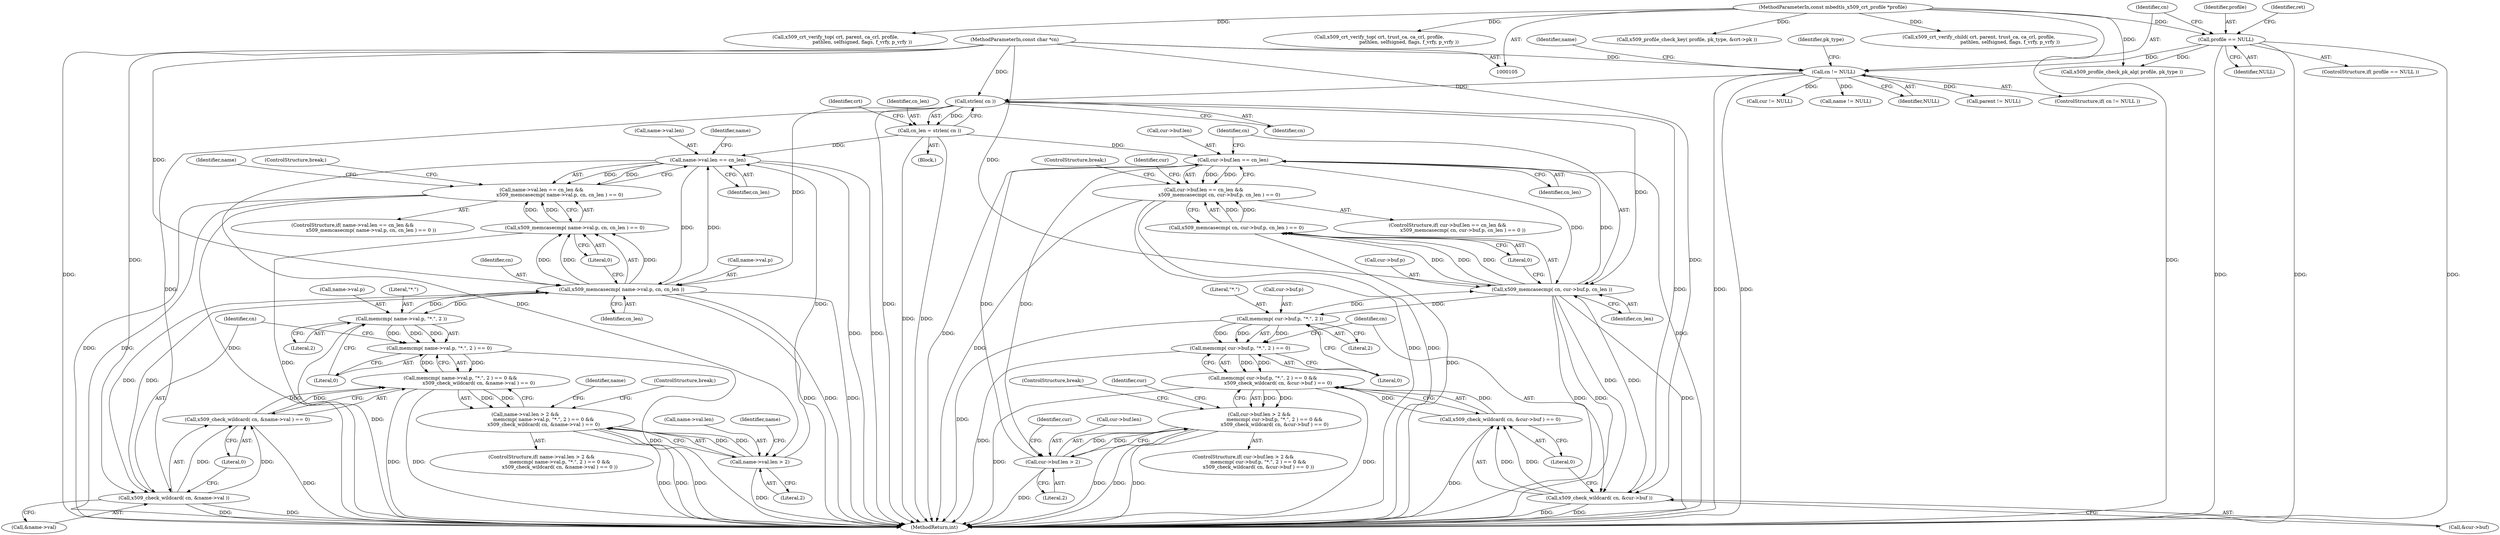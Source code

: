 digraph "0_mbedtls_31458a18788b0cf0b722acda9bb2f2fe13a3fb32_0@API" {
"1000158" [label="(Call,strlen( cn ))"];
"1000146" [label="(Call,cn != NULL)"];
"1000110" [label="(MethodParameterIn,const char *cn)"];
"1000137" [label="(Call,profile == NULL)"];
"1000109" [label="(MethodParameterIn,const mbedtls_x509_crt_profile *profile)"];
"1000156" [label="(Call,cn_len = strlen( cn ))"];
"1000180" [label="(Call,cur->buf.len == cn_len)"];
"1000179" [label="(Call,cur->buf.len == cn_len &&\n                    x509_memcasecmp( cn, cur->buf.p, cn_len ) == 0)"];
"1000188" [label="(Call,x509_memcasecmp( cn, cur->buf.p, cn_len ))"];
"1000187" [label="(Call,x509_memcasecmp( cn, cur->buf.p, cn_len ) == 0)"];
"1000209" [label="(Call,memcmp( cur->buf.p, \"*.\", 2 ))"];
"1000208" [label="(Call,memcmp( cur->buf.p, \"*.\", 2 ) == 0)"];
"1000207" [label="(Call,memcmp( cur->buf.p, \"*.\", 2 ) == 0 &&\n                    x509_check_wildcard( cn, &cur->buf ) == 0)"];
"1000199" [label="(Call,cur->buf.len > 2 &&\n                    memcmp( cur->buf.p, \"*.\", 2 ) == 0 &&\n                    x509_check_wildcard( cn, &cur->buf ) == 0)"];
"1000219" [label="(Call,x509_check_wildcard( cn, &cur->buf ))"];
"1000218" [label="(Call,x509_check_wildcard( cn, &cur->buf ) == 0)"];
"1000200" [label="(Call,cur->buf.len > 2)"];
"1000260" [label="(Call,name->val.len == cn_len)"];
"1000259" [label="(Call,name->val.len == cn_len &&\n                        x509_memcasecmp( name->val.p, cn, cn_len ) == 0)"];
"1000268" [label="(Call,x509_memcasecmp( name->val.p, cn, cn_len ))"];
"1000267" [label="(Call,x509_memcasecmp( name->val.p, cn, cn_len ) == 0)"];
"1000289" [label="(Call,memcmp( name->val.p, \"*.\", 2 ))"];
"1000288" [label="(Call,memcmp( name->val.p, \"*.\", 2 ) == 0)"];
"1000287" [label="(Call,memcmp( name->val.p, \"*.\", 2 ) == 0 &&\n                        x509_check_wildcard( cn, &name->val ) == 0)"];
"1000279" [label="(Call,name->val.len > 2 &&\n                        memcmp( name->val.p, \"*.\", 2 ) == 0 &&\n                        x509_check_wildcard( cn, &name->val ) == 0)"];
"1000299" [label="(Call,x509_check_wildcard( cn, &name->val ))"];
"1000298" [label="(Call,x509_check_wildcard( cn, &name->val ) == 0)"];
"1000280" [label="(Call,name->val.len > 2)"];
"1000208" [label="(Call,memcmp( cur->buf.p, \"*.\", 2 ) == 0)"];
"1000277" [label="(ControlStructure,break;)"];
"1000212" [label="(Identifier,cur)"];
"1000288" [label="(Call,memcmp( name->val.p, \"*.\", 2 ) == 0)"];
"1000276" [label="(Literal,0)"];
"1000210" [label="(Call,cur->buf.p)"];
"1000278" [label="(ControlStructure,if( name->val.len > 2 &&\n                        memcmp( name->val.p, \"*.\", 2 ) == 0 &&\n                        x509_check_wildcard( cn, &name->val ) == 0 ))"];
"1000197" [label="(ControlStructure,break;)"];
"1000216" [label="(Literal,2)"];
"1000190" [label="(Call,cur->buf.p)"];
"1000308" [label="(Identifier,name)"];
"1000260" [label="(Call,name->val.len == cn_len)"];
"1000300" [label="(Identifier,cn)"];
"1000188" [label="(Call,x509_memcasecmp( cn, cur->buf.p, cn_len ))"];
"1000382" [label="(Call,x509_crt_verify_top( crt, parent, ca_crl, profile,\n                                   pathlen, selfsigned, flags, f_vrfy, p_vrfy ))"];
"1000217" [label="(Literal,0)"];
"1000195" [label="(Identifier,cn_len)"];
"1000497" [label="(MethodReturn,int)"];
"1000199" [label="(Call,cur->buf.len > 2 &&\n                    memcmp( cur->buf.p, \"*.\", 2 ) == 0 &&\n                    x509_check_wildcard( cn, &cur->buf ) == 0)"];
"1000159" [label="(Identifier,cn)"];
"1000137" [label="(Call,profile == NULL)"];
"1000158" [label="(Call,strlen( cn ))"];
"1000451" [label="(Call,x509_crt_verify_top( crt, trust_ca, ca_crl, profile,\n                                       pathlen, selfsigned, flags, f_vrfy, p_vrfy ))"];
"1000174" [label="(Call,cur != NULL)"];
"1000269" [label="(Call,name->val.p)"];
"1000305" [label="(Literal,0)"];
"1000151" [label="(Identifier,name)"];
"1000189" [label="(Identifier,cn)"];
"1000299" [label="(Call,x509_check_wildcard( cn, &name->val ))"];
"1000261" [label="(Call,name->val.len)"];
"1000275" [label="(Identifier,cn_len)"];
"1000306" [label="(ControlStructure,break;)"];
"1000266" [label="(Identifier,cn_len)"];
"1000271" [label="(Identifier,name)"];
"1000280" [label="(Call,name->val.len > 2)"];
"1000196" [label="(Literal,0)"];
"1000149" [label="(Block,)"];
"1000156" [label="(Call,cn_len = strlen( cn ))"];
"1000268" [label="(Call,x509_memcasecmp( name->val.p, cn, cn_len ))"];
"1000221" [label="(Call,&cur->buf)"];
"1000201" [label="(Call,cur->buf.len)"];
"1000146" [label="(Call,cn != NULL)"];
"1000286" [label="(Literal,2)"];
"1000290" [label="(Call,name->val.p)"];
"1000258" [label="(ControlStructure,if( name->val.len == cn_len &&\n                        x509_memcasecmp( name->val.p, cn, cn_len ) == 0 ))"];
"1000138" [label="(Identifier,profile)"];
"1000179" [label="(Call,cur->buf.len == cn_len &&\n                    x509_memcasecmp( cn, cur->buf.p, cn_len ) == 0)"];
"1000142" [label="(Identifier,ret)"];
"1000220" [label="(Identifier,cn)"];
"1000147" [label="(Identifier,cn)"];
"1000207" [label="(Call,memcmp( cur->buf.p, \"*.\", 2 ) == 0 &&\n                    x509_check_wildcard( cn, &cur->buf ) == 0)"];
"1000281" [label="(Call,name->val.len)"];
"1000225" [label="(Literal,0)"];
"1000289" [label="(Call,memcmp( name->val.p, \"*.\", 2 ))"];
"1000215" [label="(Literal,\"*.\")"];
"1000292" [label="(Identifier,name)"];
"1000219" [label="(Call,x509_check_wildcard( cn, &cur->buf ))"];
"1000203" [label="(Identifier,cur)"];
"1000279" [label="(Call,name->val.len > 2 &&\n                        memcmp( name->val.p, \"*.\", 2 ) == 0 &&\n                        x509_check_wildcard( cn, &name->val ) == 0)"];
"1000157" [label="(Identifier,cn_len)"];
"1000287" [label="(Call,memcmp( name->val.p, \"*.\", 2 ) == 0 &&\n                        x509_check_wildcard( cn, &name->val ) == 0)"];
"1000139" [label="(Identifier,NULL)"];
"1000296" [label="(Literal,2)"];
"1000321" [label="(Identifier,pk_type)"];
"1000244" [label="(Call,name != NULL)"];
"1000295" [label="(Literal,\"*.\")"];
"1000200" [label="(Call,cur->buf.len > 2)"];
"1000206" [label="(Literal,2)"];
"1000329" [label="(Call,x509_profile_check_pk_alg( profile, pk_type ))"];
"1000148" [label="(Identifier,NULL)"];
"1000259" [label="(Call,name->val.len == cn_len &&\n                        x509_memcasecmp( name->val.p, cn, cn_len ) == 0)"];
"1000274" [label="(Identifier,cn)"];
"1000339" [label="(Call,x509_profile_check_key( profile, pk_type, &crt->pk ))"];
"1000209" [label="(Call,memcmp( cur->buf.p, \"*.\", 2 ))"];
"1000298" [label="(Call,x509_check_wildcard( cn, &name->val ) == 0)"];
"1000110" [label="(MethodParameterIn,const char *cn)"];
"1000267" [label="(Call,x509_memcasecmp( name->val.p, cn, cn_len ) == 0)"];
"1000227" [label="(ControlStructure,break;)"];
"1000178" [label="(ControlStructure,if( cur->buf.len == cn_len &&\n                    x509_memcasecmp( cn, cur->buf.p, cn_len ) == 0 ))"];
"1000283" [label="(Identifier,name)"];
"1000163" [label="(Identifier,crt)"];
"1000218" [label="(Call,x509_check_wildcard( cn, &cur->buf ) == 0)"];
"1000187" [label="(Call,x509_memcasecmp( cn, cur->buf.p, cn_len ) == 0)"];
"1000297" [label="(Literal,0)"];
"1000109" [label="(MethodParameterIn,const mbedtls_x509_crt_profile *profile)"];
"1000301" [label="(Call,&name->val)"];
"1000355" [label="(Call,parent != NULL)"];
"1000145" [label="(ControlStructure,if( cn != NULL ))"];
"1000431" [label="(Call,x509_crt_verify_child( crt, parent, trust_ca, ca_crl, profile,\n                                         pathlen, selfsigned, flags, f_vrfy, p_vrfy ))"];
"1000136" [label="(ControlStructure,if( profile == NULL ))"];
"1000180" [label="(Call,cur->buf.len == cn_len)"];
"1000229" [label="(Identifier,cur)"];
"1000181" [label="(Call,cur->buf.len)"];
"1000198" [label="(ControlStructure,if( cur->buf.len > 2 &&\n                    memcmp( cur->buf.p, \"*.\", 2 ) == 0 &&\n                    x509_check_wildcard( cn, &cur->buf ) == 0 ))"];
"1000186" [label="(Identifier,cn_len)"];
"1000158" -> "1000156"  [label="AST: "];
"1000158" -> "1000159"  [label="CFG: "];
"1000159" -> "1000158"  [label="AST: "];
"1000156" -> "1000158"  [label="CFG: "];
"1000158" -> "1000497"  [label="DDG: "];
"1000158" -> "1000156"  [label="DDG: "];
"1000146" -> "1000158"  [label="DDG: "];
"1000110" -> "1000158"  [label="DDG: "];
"1000158" -> "1000188"  [label="DDG: "];
"1000158" -> "1000219"  [label="DDG: "];
"1000158" -> "1000268"  [label="DDG: "];
"1000158" -> "1000299"  [label="DDG: "];
"1000146" -> "1000145"  [label="AST: "];
"1000146" -> "1000148"  [label="CFG: "];
"1000147" -> "1000146"  [label="AST: "];
"1000148" -> "1000146"  [label="AST: "];
"1000151" -> "1000146"  [label="CFG: "];
"1000321" -> "1000146"  [label="CFG: "];
"1000146" -> "1000497"  [label="DDG: "];
"1000146" -> "1000497"  [label="DDG: "];
"1000110" -> "1000146"  [label="DDG: "];
"1000137" -> "1000146"  [label="DDG: "];
"1000146" -> "1000174"  [label="DDG: "];
"1000146" -> "1000244"  [label="DDG: "];
"1000146" -> "1000355"  [label="DDG: "];
"1000110" -> "1000105"  [label="AST: "];
"1000110" -> "1000497"  [label="DDG: "];
"1000110" -> "1000188"  [label="DDG: "];
"1000110" -> "1000219"  [label="DDG: "];
"1000110" -> "1000268"  [label="DDG: "];
"1000110" -> "1000299"  [label="DDG: "];
"1000137" -> "1000136"  [label="AST: "];
"1000137" -> "1000139"  [label="CFG: "];
"1000138" -> "1000137"  [label="AST: "];
"1000139" -> "1000137"  [label="AST: "];
"1000142" -> "1000137"  [label="CFG: "];
"1000147" -> "1000137"  [label="CFG: "];
"1000137" -> "1000497"  [label="DDG: "];
"1000137" -> "1000497"  [label="DDG: "];
"1000137" -> "1000497"  [label="DDG: "];
"1000109" -> "1000137"  [label="DDG: "];
"1000137" -> "1000329"  [label="DDG: "];
"1000109" -> "1000105"  [label="AST: "];
"1000109" -> "1000497"  [label="DDG: "];
"1000109" -> "1000329"  [label="DDG: "];
"1000109" -> "1000339"  [label="DDG: "];
"1000109" -> "1000382"  [label="DDG: "];
"1000109" -> "1000431"  [label="DDG: "];
"1000109" -> "1000451"  [label="DDG: "];
"1000156" -> "1000149"  [label="AST: "];
"1000157" -> "1000156"  [label="AST: "];
"1000163" -> "1000156"  [label="CFG: "];
"1000156" -> "1000497"  [label="DDG: "];
"1000156" -> "1000497"  [label="DDG: "];
"1000156" -> "1000180"  [label="DDG: "];
"1000156" -> "1000260"  [label="DDG: "];
"1000180" -> "1000179"  [label="AST: "];
"1000180" -> "1000186"  [label="CFG: "];
"1000181" -> "1000180"  [label="AST: "];
"1000186" -> "1000180"  [label="AST: "];
"1000189" -> "1000180"  [label="CFG: "];
"1000179" -> "1000180"  [label="CFG: "];
"1000180" -> "1000497"  [label="DDG: "];
"1000180" -> "1000497"  [label="DDG: "];
"1000180" -> "1000179"  [label="DDG: "];
"1000180" -> "1000179"  [label="DDG: "];
"1000200" -> "1000180"  [label="DDG: "];
"1000188" -> "1000180"  [label="DDG: "];
"1000180" -> "1000188"  [label="DDG: "];
"1000180" -> "1000200"  [label="DDG: "];
"1000179" -> "1000178"  [label="AST: "];
"1000179" -> "1000187"  [label="CFG: "];
"1000187" -> "1000179"  [label="AST: "];
"1000197" -> "1000179"  [label="CFG: "];
"1000203" -> "1000179"  [label="CFG: "];
"1000179" -> "1000497"  [label="DDG: "];
"1000179" -> "1000497"  [label="DDG: "];
"1000179" -> "1000497"  [label="DDG: "];
"1000187" -> "1000179"  [label="DDG: "];
"1000187" -> "1000179"  [label="DDG: "];
"1000188" -> "1000187"  [label="AST: "];
"1000188" -> "1000195"  [label="CFG: "];
"1000189" -> "1000188"  [label="AST: "];
"1000190" -> "1000188"  [label="AST: "];
"1000195" -> "1000188"  [label="AST: "];
"1000196" -> "1000188"  [label="CFG: "];
"1000188" -> "1000497"  [label="DDG: "];
"1000188" -> "1000497"  [label="DDG: "];
"1000188" -> "1000497"  [label="DDG: "];
"1000188" -> "1000187"  [label="DDG: "];
"1000188" -> "1000187"  [label="DDG: "];
"1000188" -> "1000187"  [label="DDG: "];
"1000219" -> "1000188"  [label="DDG: "];
"1000209" -> "1000188"  [label="DDG: "];
"1000188" -> "1000209"  [label="DDG: "];
"1000188" -> "1000219"  [label="DDG: "];
"1000187" -> "1000196"  [label="CFG: "];
"1000196" -> "1000187"  [label="AST: "];
"1000187" -> "1000497"  [label="DDG: "];
"1000209" -> "1000208"  [label="AST: "];
"1000209" -> "1000216"  [label="CFG: "];
"1000210" -> "1000209"  [label="AST: "];
"1000215" -> "1000209"  [label="AST: "];
"1000216" -> "1000209"  [label="AST: "];
"1000217" -> "1000209"  [label="CFG: "];
"1000209" -> "1000497"  [label="DDG: "];
"1000209" -> "1000208"  [label="DDG: "];
"1000209" -> "1000208"  [label="DDG: "];
"1000209" -> "1000208"  [label="DDG: "];
"1000208" -> "1000207"  [label="AST: "];
"1000208" -> "1000217"  [label="CFG: "];
"1000217" -> "1000208"  [label="AST: "];
"1000220" -> "1000208"  [label="CFG: "];
"1000207" -> "1000208"  [label="CFG: "];
"1000208" -> "1000497"  [label="DDG: "];
"1000208" -> "1000207"  [label="DDG: "];
"1000208" -> "1000207"  [label="DDG: "];
"1000207" -> "1000199"  [label="AST: "];
"1000207" -> "1000218"  [label="CFG: "];
"1000218" -> "1000207"  [label="AST: "];
"1000199" -> "1000207"  [label="CFG: "];
"1000207" -> "1000497"  [label="DDG: "];
"1000207" -> "1000497"  [label="DDG: "];
"1000207" -> "1000199"  [label="DDG: "];
"1000207" -> "1000199"  [label="DDG: "];
"1000218" -> "1000207"  [label="DDG: "];
"1000218" -> "1000207"  [label="DDG: "];
"1000199" -> "1000198"  [label="AST: "];
"1000199" -> "1000200"  [label="CFG: "];
"1000200" -> "1000199"  [label="AST: "];
"1000227" -> "1000199"  [label="CFG: "];
"1000229" -> "1000199"  [label="CFG: "];
"1000199" -> "1000497"  [label="DDG: "];
"1000199" -> "1000497"  [label="DDG: "];
"1000199" -> "1000497"  [label="DDG: "];
"1000200" -> "1000199"  [label="DDG: "];
"1000200" -> "1000199"  [label="DDG: "];
"1000219" -> "1000218"  [label="AST: "];
"1000219" -> "1000221"  [label="CFG: "];
"1000220" -> "1000219"  [label="AST: "];
"1000221" -> "1000219"  [label="AST: "];
"1000225" -> "1000219"  [label="CFG: "];
"1000219" -> "1000497"  [label="DDG: "];
"1000219" -> "1000497"  [label="DDG: "];
"1000219" -> "1000218"  [label="DDG: "];
"1000219" -> "1000218"  [label="DDG: "];
"1000218" -> "1000225"  [label="CFG: "];
"1000225" -> "1000218"  [label="AST: "];
"1000218" -> "1000497"  [label="DDG: "];
"1000200" -> "1000206"  [label="CFG: "];
"1000201" -> "1000200"  [label="AST: "];
"1000206" -> "1000200"  [label="AST: "];
"1000212" -> "1000200"  [label="CFG: "];
"1000200" -> "1000497"  [label="DDG: "];
"1000260" -> "1000259"  [label="AST: "];
"1000260" -> "1000266"  [label="CFG: "];
"1000261" -> "1000260"  [label="AST: "];
"1000266" -> "1000260"  [label="AST: "];
"1000271" -> "1000260"  [label="CFG: "];
"1000259" -> "1000260"  [label="CFG: "];
"1000260" -> "1000497"  [label="DDG: "];
"1000260" -> "1000497"  [label="DDG: "];
"1000260" -> "1000259"  [label="DDG: "];
"1000260" -> "1000259"  [label="DDG: "];
"1000280" -> "1000260"  [label="DDG: "];
"1000268" -> "1000260"  [label="DDG: "];
"1000260" -> "1000268"  [label="DDG: "];
"1000260" -> "1000280"  [label="DDG: "];
"1000259" -> "1000258"  [label="AST: "];
"1000259" -> "1000267"  [label="CFG: "];
"1000267" -> "1000259"  [label="AST: "];
"1000277" -> "1000259"  [label="CFG: "];
"1000283" -> "1000259"  [label="CFG: "];
"1000259" -> "1000497"  [label="DDG: "];
"1000259" -> "1000497"  [label="DDG: "];
"1000259" -> "1000497"  [label="DDG: "];
"1000267" -> "1000259"  [label="DDG: "];
"1000267" -> "1000259"  [label="DDG: "];
"1000268" -> "1000267"  [label="AST: "];
"1000268" -> "1000275"  [label="CFG: "];
"1000269" -> "1000268"  [label="AST: "];
"1000274" -> "1000268"  [label="AST: "];
"1000275" -> "1000268"  [label="AST: "];
"1000276" -> "1000268"  [label="CFG: "];
"1000268" -> "1000497"  [label="DDG: "];
"1000268" -> "1000497"  [label="DDG: "];
"1000268" -> "1000497"  [label="DDG: "];
"1000268" -> "1000267"  [label="DDG: "];
"1000268" -> "1000267"  [label="DDG: "];
"1000268" -> "1000267"  [label="DDG: "];
"1000289" -> "1000268"  [label="DDG: "];
"1000299" -> "1000268"  [label="DDG: "];
"1000268" -> "1000289"  [label="DDG: "];
"1000268" -> "1000299"  [label="DDG: "];
"1000267" -> "1000276"  [label="CFG: "];
"1000276" -> "1000267"  [label="AST: "];
"1000267" -> "1000497"  [label="DDG: "];
"1000289" -> "1000288"  [label="AST: "];
"1000289" -> "1000296"  [label="CFG: "];
"1000290" -> "1000289"  [label="AST: "];
"1000295" -> "1000289"  [label="AST: "];
"1000296" -> "1000289"  [label="AST: "];
"1000297" -> "1000289"  [label="CFG: "];
"1000289" -> "1000497"  [label="DDG: "];
"1000289" -> "1000288"  [label="DDG: "];
"1000289" -> "1000288"  [label="DDG: "];
"1000289" -> "1000288"  [label="DDG: "];
"1000288" -> "1000287"  [label="AST: "];
"1000288" -> "1000297"  [label="CFG: "];
"1000297" -> "1000288"  [label="AST: "];
"1000300" -> "1000288"  [label="CFG: "];
"1000287" -> "1000288"  [label="CFG: "];
"1000288" -> "1000497"  [label="DDG: "];
"1000288" -> "1000287"  [label="DDG: "];
"1000288" -> "1000287"  [label="DDG: "];
"1000287" -> "1000279"  [label="AST: "];
"1000287" -> "1000298"  [label="CFG: "];
"1000298" -> "1000287"  [label="AST: "];
"1000279" -> "1000287"  [label="CFG: "];
"1000287" -> "1000497"  [label="DDG: "];
"1000287" -> "1000497"  [label="DDG: "];
"1000287" -> "1000279"  [label="DDG: "];
"1000287" -> "1000279"  [label="DDG: "];
"1000298" -> "1000287"  [label="DDG: "];
"1000298" -> "1000287"  [label="DDG: "];
"1000279" -> "1000278"  [label="AST: "];
"1000279" -> "1000280"  [label="CFG: "];
"1000280" -> "1000279"  [label="AST: "];
"1000306" -> "1000279"  [label="CFG: "];
"1000308" -> "1000279"  [label="CFG: "];
"1000279" -> "1000497"  [label="DDG: "];
"1000279" -> "1000497"  [label="DDG: "];
"1000279" -> "1000497"  [label="DDG: "];
"1000280" -> "1000279"  [label="DDG: "];
"1000280" -> "1000279"  [label="DDG: "];
"1000299" -> "1000298"  [label="AST: "];
"1000299" -> "1000301"  [label="CFG: "];
"1000300" -> "1000299"  [label="AST: "];
"1000301" -> "1000299"  [label="AST: "];
"1000305" -> "1000299"  [label="CFG: "];
"1000299" -> "1000497"  [label="DDG: "];
"1000299" -> "1000497"  [label="DDG: "];
"1000299" -> "1000298"  [label="DDG: "];
"1000299" -> "1000298"  [label="DDG: "];
"1000298" -> "1000305"  [label="CFG: "];
"1000305" -> "1000298"  [label="AST: "];
"1000298" -> "1000497"  [label="DDG: "];
"1000280" -> "1000286"  [label="CFG: "];
"1000281" -> "1000280"  [label="AST: "];
"1000286" -> "1000280"  [label="AST: "];
"1000292" -> "1000280"  [label="CFG: "];
"1000280" -> "1000497"  [label="DDG: "];
}
